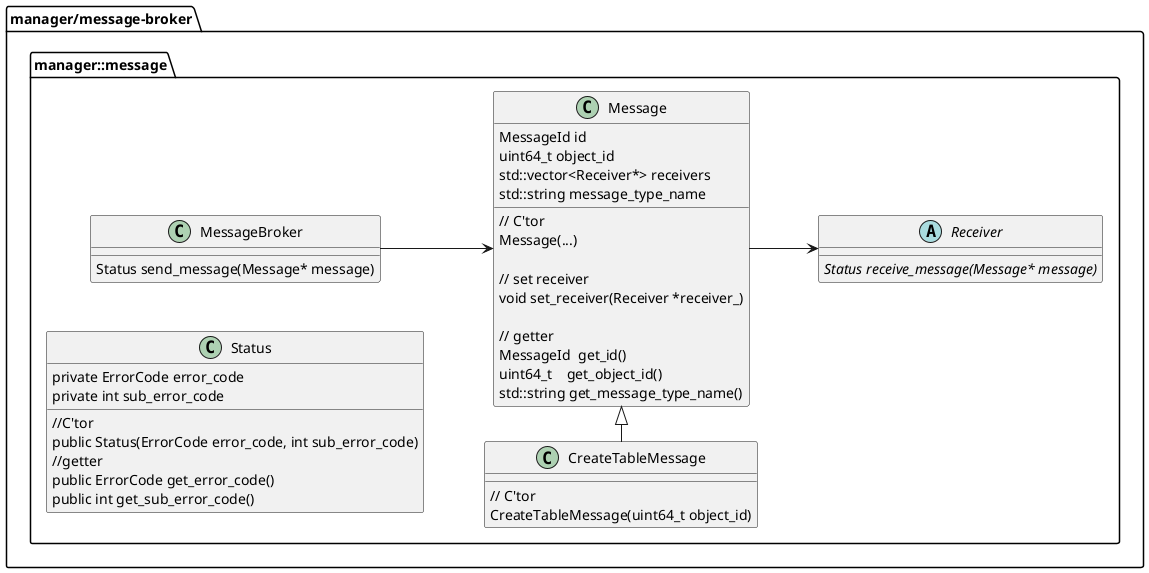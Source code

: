 ' =========================================================
'
' =========================================================
@startuml Message
left to right direction

package "manager/message-broker" {
  namespace manager::message{
    abstract class Receiver {
      {abstract} Status receive_message(Message* message)
    }

    class Message{
    	{field}MessageId id　　　　　　
    	{field}uint64_t object_id　　
    	{field}std::vector<Receiver*> receivers
    	{field}std::string message_type_name
      {method}// C'tor
    	{method}Message(...)
      {method}
      {method}// set receiver
    	{method}void set_receiver(Receiver *receiver_)
      {method}
      {method}// getter
    	{method}MessageId  get_id()
    	{method}uint64_t    get_object_id()
    	{method}std::string get_message_type_name()
    }

    class CreateTableMessage {
      {method}// C'tor
    	{method}CreateTableMessage(uint64_t object_id)
    }

    class MessageBroker {
      {method}Status send_message(Message* message)
    }

    class Status
    {
        {method}//C'tor
        {method}public Status(ErrorCode error_code, int sub_error_code)
        {method}//getter
        {method}public ErrorCode get_error_code()
        {method}public int get_sub_error_code()
        {field}private ErrorCode error_code
        {field}private int sub_error_code
    }

    MessageBroker --> Message
    Message --> Receiver
    CreateTableMessage -|> Message
  }
}

@enduml
